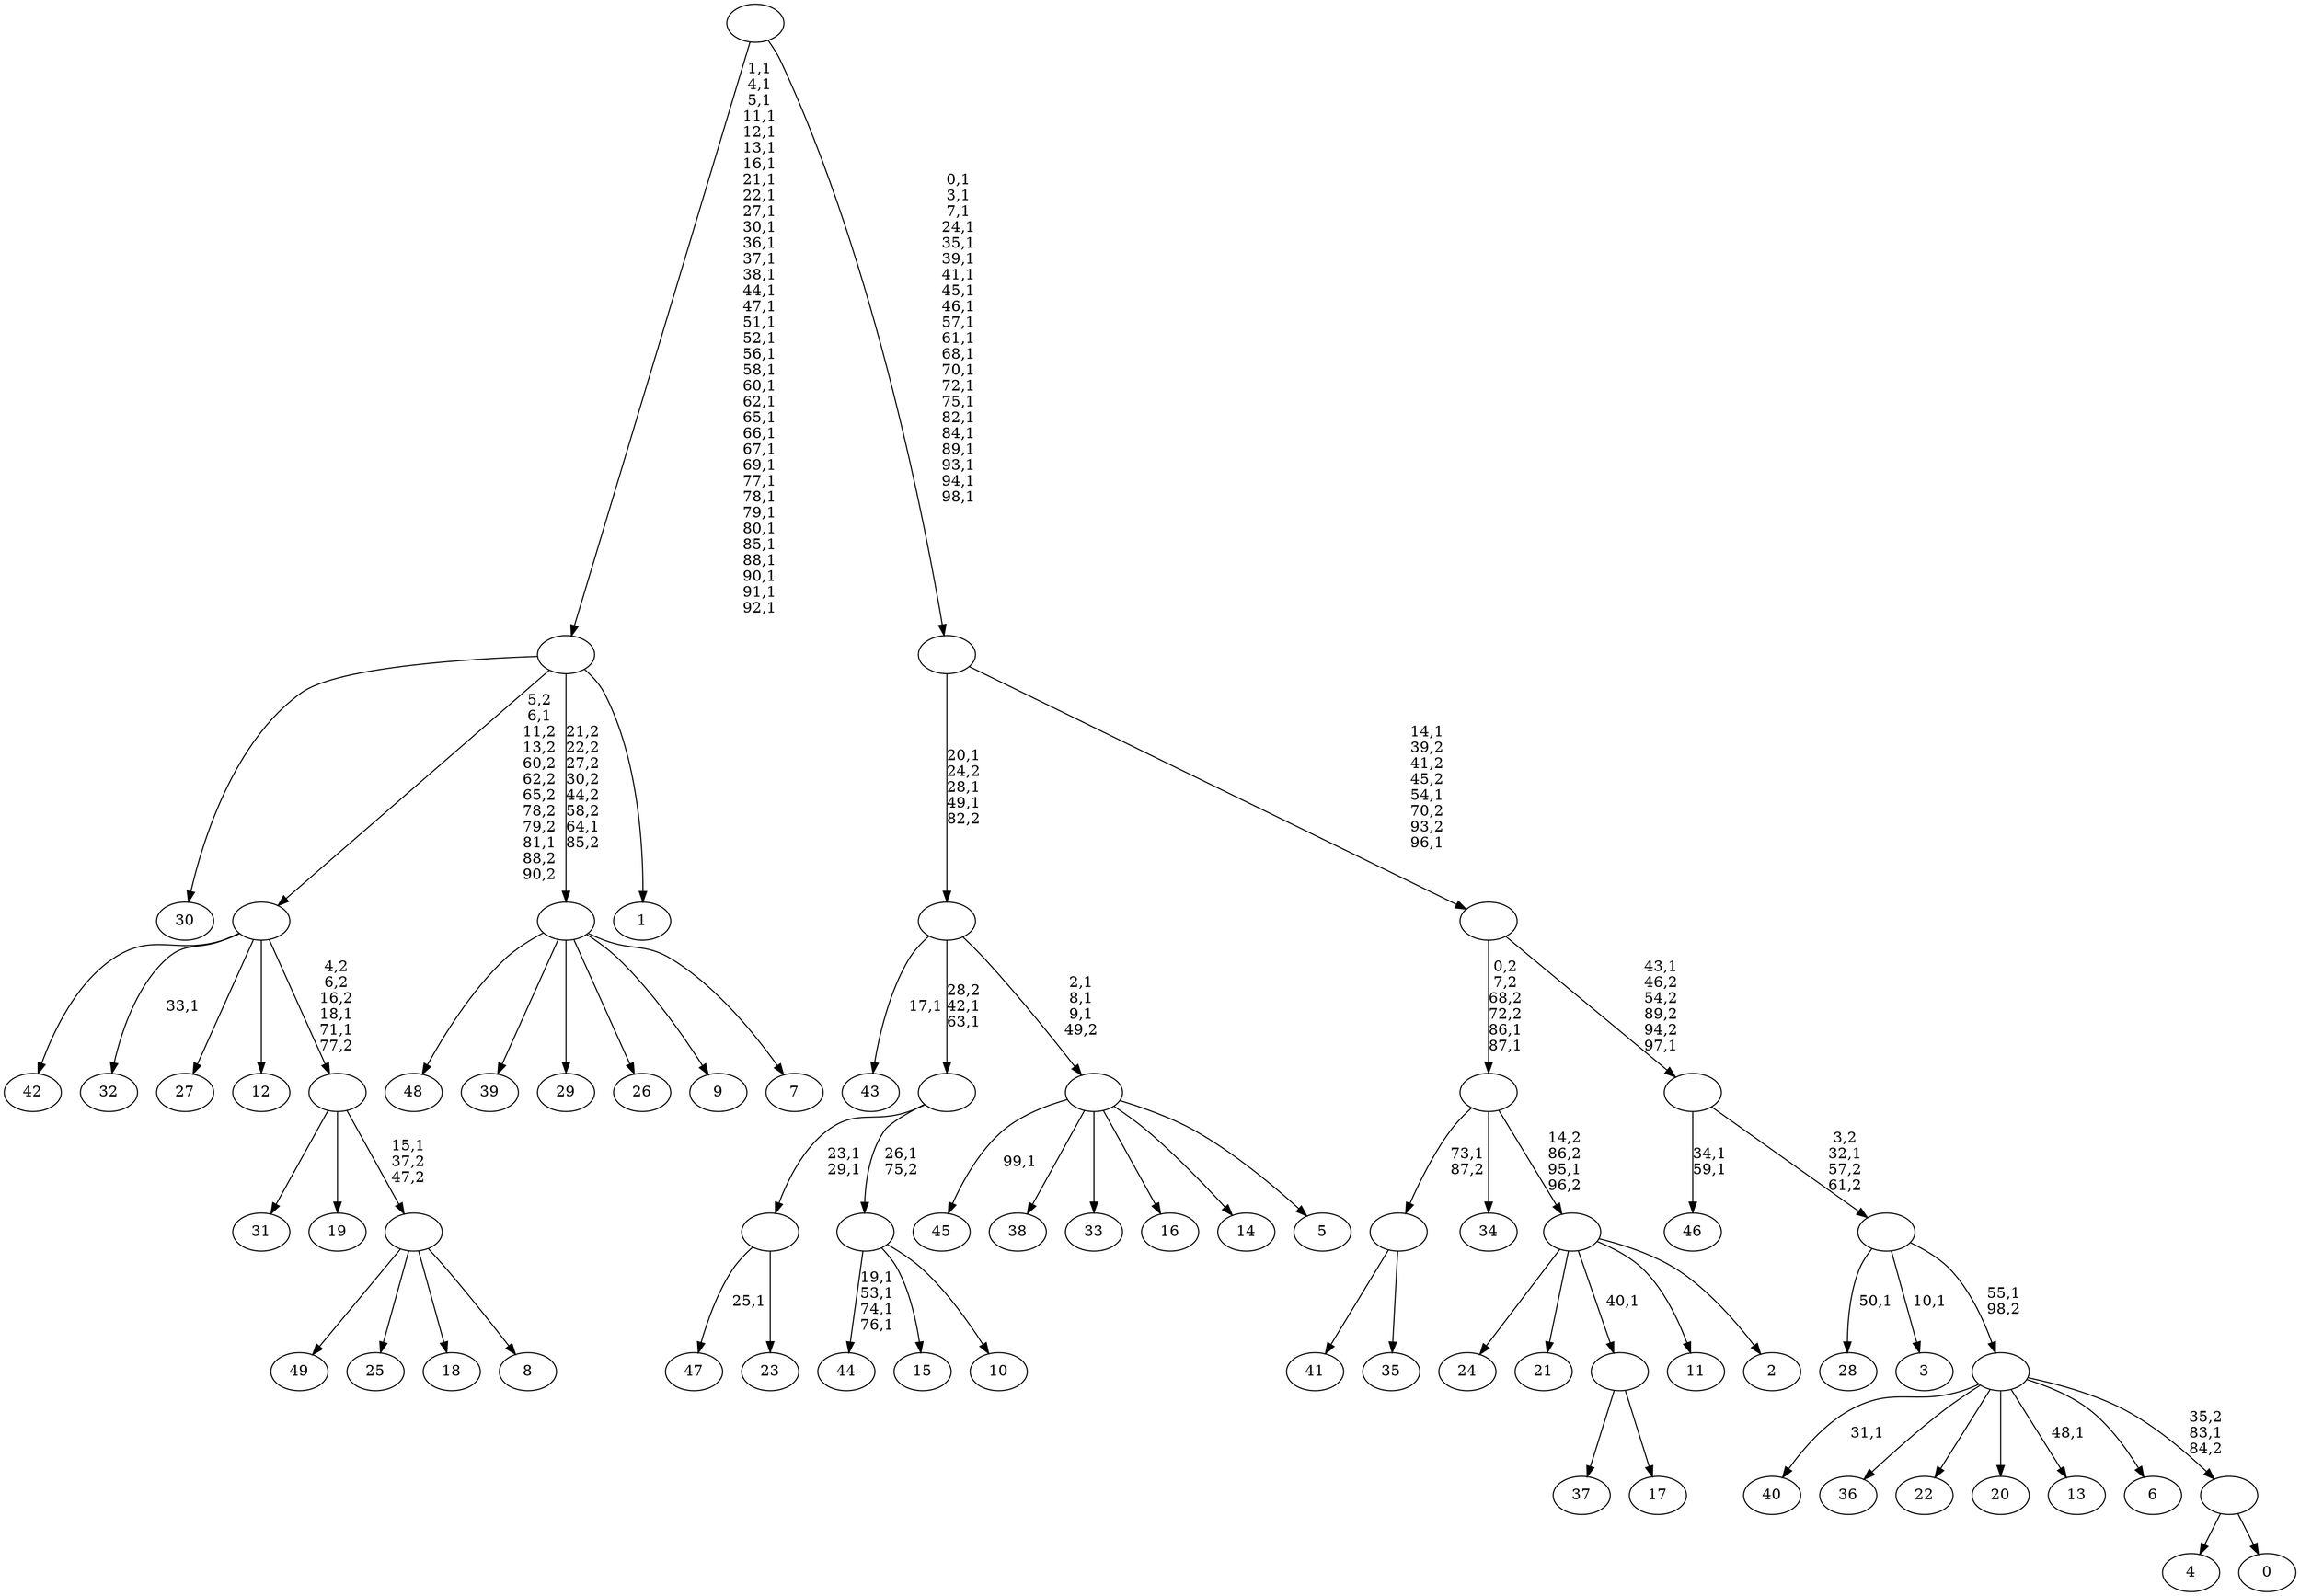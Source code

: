 digraph T {
	150 [label="49"]
	149 [label="48"]
	148 [label="47"]
	146 [label="46"]
	143 [label="45"]
	141 [label="44"]
	136 [label="43"]
	134 [label="42"]
	133 [label="41"]
	132 [label="40"]
	130 [label="39"]
	129 [label="38"]
	128 [label="37"]
	127 [label="36"]
	126 [label="35"]
	125 [label=""]
	124 [label="34"]
	123 [label="33"]
	122 [label="32"]
	120 [label="31"]
	119 [label="30"]
	118 [label="29"]
	117 [label="28"]
	115 [label="27"]
	114 [label="26"]
	113 [label="25"]
	112 [label="24"]
	111 [label="23"]
	110 [label=""]
	108 [label="22"]
	107 [label="21"]
	106 [label="20"]
	105 [label="19"]
	104 [label="18"]
	103 [label="17"]
	102 [label=""]
	101 [label="16"]
	100 [label="15"]
	99 [label="14"]
	98 [label="13"]
	96 [label="12"]
	95 [label="11"]
	94 [label="10"]
	93 [label=""]
	92 [label=""]
	90 [label="9"]
	89 [label="8"]
	88 [label=""]
	87 [label=""]
	85 [label=""]
	83 [label="7"]
	82 [label=""]
	81 [label="6"]
	80 [label="5"]
	79 [label=""]
	76 [label=""]
	73 [label="4"]
	72 [label="3"]
	70 [label="2"]
	69 [label=""]
	68 [label=""]
	66 [label="1"]
	65 [label=""]
	30 [label="0"]
	29 [label=""]
	28 [label=""]
	27 [label=""]
	26 [label=""]
	24 [label=""]
	21 [label=""]
	0 [label=""]
	125 -> 133 [label=""]
	125 -> 126 [label=""]
	110 -> 148 [label="25,1"]
	110 -> 111 [label=""]
	102 -> 128 [label=""]
	102 -> 103 [label=""]
	93 -> 141 [label="19,1\n53,1\n74,1\n76,1"]
	93 -> 100 [label=""]
	93 -> 94 [label=""]
	92 -> 110 [label="23,1\n29,1"]
	92 -> 93 [label="26,1\n75,2"]
	88 -> 150 [label=""]
	88 -> 113 [label=""]
	88 -> 104 [label=""]
	88 -> 89 [label=""]
	87 -> 120 [label=""]
	87 -> 105 [label=""]
	87 -> 88 [label="15,1\n37,2\n47,2"]
	85 -> 87 [label="4,2\n6,2\n16,2\n18,1\n71,1\n77,2"]
	85 -> 122 [label="33,1"]
	85 -> 134 [label=""]
	85 -> 115 [label=""]
	85 -> 96 [label=""]
	82 -> 149 [label=""]
	82 -> 130 [label=""]
	82 -> 118 [label=""]
	82 -> 114 [label=""]
	82 -> 90 [label=""]
	82 -> 83 [label=""]
	79 -> 143 [label="99,1"]
	79 -> 129 [label=""]
	79 -> 123 [label=""]
	79 -> 101 [label=""]
	79 -> 99 [label=""]
	79 -> 80 [label=""]
	76 -> 79 [label="2,1\n8,1\n9,1\n49,2"]
	76 -> 92 [label="28,2\n42,1\n63,1"]
	76 -> 136 [label="17,1"]
	69 -> 112 [label=""]
	69 -> 107 [label=""]
	69 -> 102 [label="40,1"]
	69 -> 95 [label=""]
	69 -> 70 [label=""]
	68 -> 125 [label="73,1\n87,2"]
	68 -> 124 [label=""]
	68 -> 69 [label="14,2\n86,2\n95,1\n96,2"]
	65 -> 85 [label="5,2\n6,1\n11,2\n13,2\n60,2\n62,2\n65,2\n78,2\n79,2\n81,1\n88,2\n90,2"]
	65 -> 119 [label=""]
	65 -> 82 [label="21,2\n22,2\n27,2\n30,2\n44,2\n58,2\n64,1\n85,2"]
	65 -> 66 [label=""]
	29 -> 73 [label=""]
	29 -> 30 [label=""]
	28 -> 98 [label="48,1"]
	28 -> 132 [label="31,1"]
	28 -> 127 [label=""]
	28 -> 108 [label=""]
	28 -> 106 [label=""]
	28 -> 81 [label=""]
	28 -> 29 [label="35,2\n83,1\n84,2"]
	27 -> 72 [label="10,1"]
	27 -> 117 [label="50,1"]
	27 -> 28 [label="55,1\n98,2"]
	26 -> 146 [label="34,1\n59,1"]
	26 -> 27 [label="3,2\n32,1\n57,2\n61,2"]
	24 -> 26 [label="43,1\n46,2\n54,2\n89,2\n94,2\n97,1"]
	24 -> 68 [label="0,2\n7,2\n68,2\n72,2\n86,1\n87,1"]
	21 -> 24 [label="14,1\n39,2\n41,2\n45,2\n54,1\n70,2\n93,2\n96,1"]
	21 -> 76 [label="20,1\n24,2\n28,1\n49,1\n82,2"]
	0 -> 21 [label="0,1\n3,1\n7,1\n24,1\n35,1\n39,1\n41,1\n45,1\n46,1\n57,1\n61,1\n68,1\n70,1\n72,1\n75,1\n82,1\n84,1\n89,1\n93,1\n94,1\n98,1"]
	0 -> 65 [label="1,1\n4,1\n5,1\n11,1\n12,1\n13,1\n16,1\n21,1\n22,1\n27,1\n30,1\n36,1\n37,1\n38,1\n44,1\n47,1\n51,1\n52,1\n56,1\n58,1\n60,1\n62,1\n65,1\n66,1\n67,1\n69,1\n77,1\n78,1\n79,1\n80,1\n85,1\n88,1\n90,1\n91,1\n92,1"]
}
